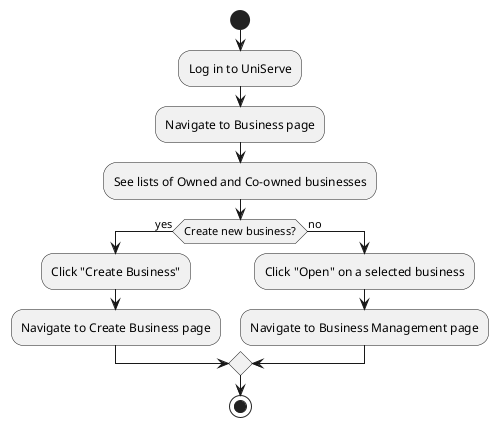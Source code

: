 @startuml
|User|
start
:Log in to UniServe;
:Navigate to Business page;
:See lists of Owned and Co-owned businesses;

if (Create new business?) then (yes)
  :Click "Create Business";
  :Navigate to Create Business page;
else (no)
  :Click "Open" on a selected business;
  :Navigate to Business Management page;
endif

stop
@enduml
